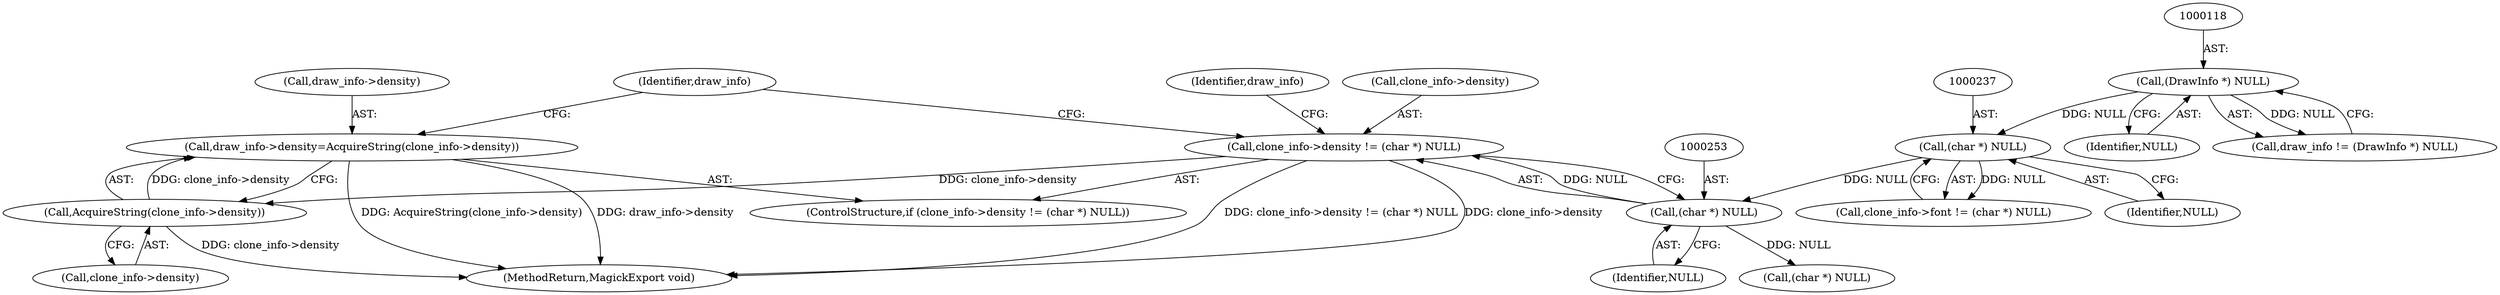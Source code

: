 digraph "0_ImageMagick_726812fa2fa7ce16bcf58f6e115f65427a1c0950_4@pointer" {
"1000255" [label="(Call,draw_info->density=AcquireString(clone_info->density))"];
"1000259" [label="(Call,AcquireString(clone_info->density))"];
"1000248" [label="(Call,clone_info->density != (char *) NULL)"];
"1000252" [label="(Call,(char *) NULL)"];
"1000236" [label="(Call,(char *) NULL)"];
"1000117" [label="(Call,(DrawInfo *) NULL)"];
"1000238" [label="(Identifier,NULL)"];
"1000606" [label="(MethodReturn,MagickExport void)"];
"1000232" [label="(Call,clone_info->font != (char *) NULL)"];
"1000247" [label="(ControlStructure,if (clone_info->density != (char *) NULL))"];
"1000255" [label="(Call,draw_info->density=AcquireString(clone_info->density))"];
"1000252" [label="(Call,(char *) NULL)"];
"1000119" [label="(Identifier,NULL)"];
"1000265" [label="(Identifier,draw_info)"];
"1000256" [label="(Call,draw_info->density)"];
"1000257" [label="(Identifier,draw_info)"];
"1000236" [label="(Call,(char *) NULL)"];
"1000254" [label="(Identifier,NULL)"];
"1000248" [label="(Call,clone_info->density != (char *) NULL)"];
"1000260" [label="(Call,clone_info->density)"];
"1000115" [label="(Call,draw_info != (DrawInfo *) NULL)"];
"1000249" [label="(Call,clone_info->density)"];
"1000117" [label="(Call,(DrawInfo *) NULL)"];
"1000295" [label="(Call,(char *) NULL)"];
"1000259" [label="(Call,AcquireString(clone_info->density))"];
"1000255" -> "1000247"  [label="AST: "];
"1000255" -> "1000259"  [label="CFG: "];
"1000256" -> "1000255"  [label="AST: "];
"1000259" -> "1000255"  [label="AST: "];
"1000265" -> "1000255"  [label="CFG: "];
"1000255" -> "1000606"  [label="DDG: AcquireString(clone_info->density)"];
"1000255" -> "1000606"  [label="DDG: draw_info->density"];
"1000259" -> "1000255"  [label="DDG: clone_info->density"];
"1000259" -> "1000260"  [label="CFG: "];
"1000260" -> "1000259"  [label="AST: "];
"1000259" -> "1000606"  [label="DDG: clone_info->density"];
"1000248" -> "1000259"  [label="DDG: clone_info->density"];
"1000248" -> "1000247"  [label="AST: "];
"1000248" -> "1000252"  [label="CFG: "];
"1000249" -> "1000248"  [label="AST: "];
"1000252" -> "1000248"  [label="AST: "];
"1000257" -> "1000248"  [label="CFG: "];
"1000265" -> "1000248"  [label="CFG: "];
"1000248" -> "1000606"  [label="DDG: clone_info->density != (char *) NULL"];
"1000248" -> "1000606"  [label="DDG: clone_info->density"];
"1000252" -> "1000248"  [label="DDG: NULL"];
"1000252" -> "1000254"  [label="CFG: "];
"1000253" -> "1000252"  [label="AST: "];
"1000254" -> "1000252"  [label="AST: "];
"1000236" -> "1000252"  [label="DDG: NULL"];
"1000252" -> "1000295"  [label="DDG: NULL"];
"1000236" -> "1000232"  [label="AST: "];
"1000236" -> "1000238"  [label="CFG: "];
"1000237" -> "1000236"  [label="AST: "];
"1000238" -> "1000236"  [label="AST: "];
"1000232" -> "1000236"  [label="CFG: "];
"1000236" -> "1000232"  [label="DDG: NULL"];
"1000117" -> "1000236"  [label="DDG: NULL"];
"1000117" -> "1000115"  [label="AST: "];
"1000117" -> "1000119"  [label="CFG: "];
"1000118" -> "1000117"  [label="AST: "];
"1000119" -> "1000117"  [label="AST: "];
"1000115" -> "1000117"  [label="CFG: "];
"1000117" -> "1000115"  [label="DDG: NULL"];
}
